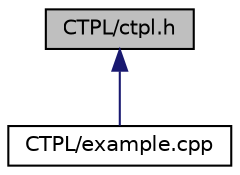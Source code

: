 digraph "CTPL/ctpl.h"
{
  edge [fontname="Helvetica",fontsize="10",labelfontname="Helvetica",labelfontsize="10"];
  node [fontname="Helvetica",fontsize="10",shape=record];
  Node10 [label="CTPL/ctpl.h",height=0.2,width=0.4,color="black", fillcolor="grey75", style="filled", fontcolor="black"];
  Node10 -> Node11 [dir="back",color="midnightblue",fontsize="10",style="solid",fontname="Helvetica"];
  Node11 [label="CTPL/example.cpp",height=0.2,width=0.4,color="black", fillcolor="white", style="filled",URL="$CTPL_2example_8cpp.html"];
}
